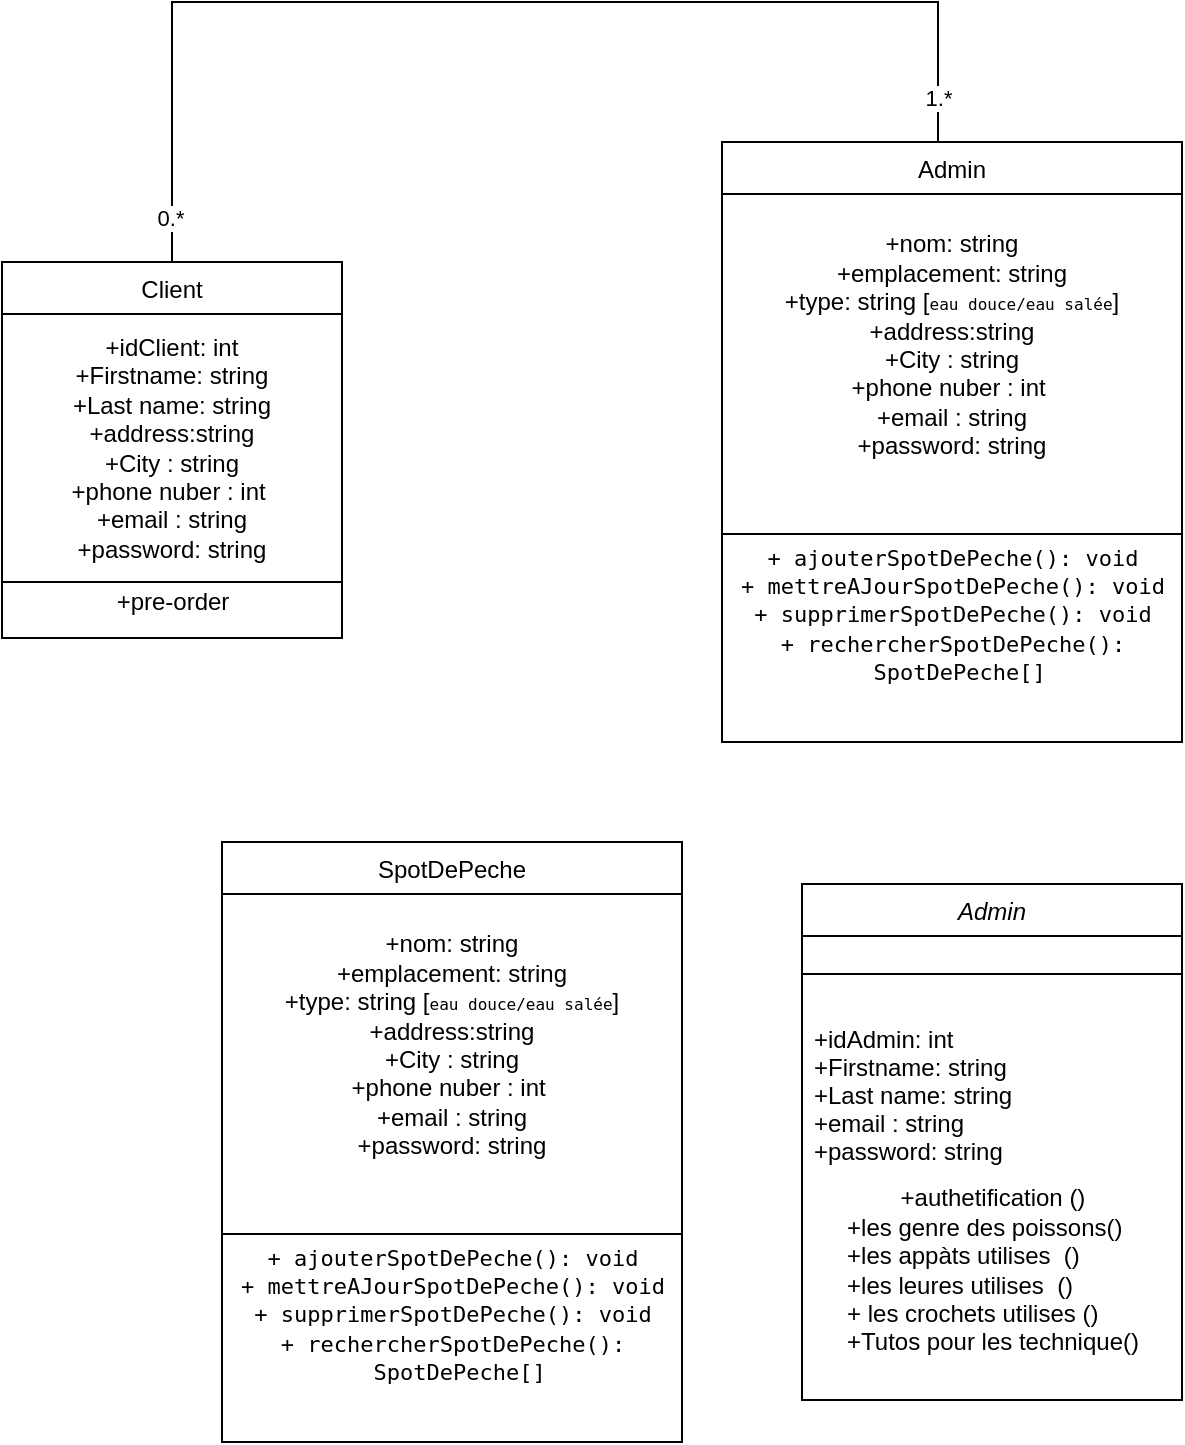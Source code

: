 <mxfile version="13.9.9" type="device"><diagram id="C5RBs43oDa-KdzZeNtuy" name="Page-1"><mxGraphModel dx="1375" dy="788" grid="1" gridSize="10" guides="1" tooltips="1" connect="1" arrows="1" fold="1" page="1" pageScale="1" pageWidth="827" pageHeight="1169" math="0" shadow="0"><root><mxCell id="WIyWlLk6GJQsqaUBKTNV-0"/><mxCell id="WIyWlLk6GJQsqaUBKTNV-1" parent="WIyWlLk6GJQsqaUBKTNV-0"/><mxCell id="zkfFHV4jXpPFQw0GAbJ--0" value="Admin" style="swimlane;fontStyle=2;align=center;verticalAlign=top;childLayout=stackLayout;horizontal=1;startSize=26;horizontalStack=0;resizeParent=1;resizeLast=0;collapsible=1;marginBottom=0;rounded=0;shadow=0;strokeWidth=1;" parent="WIyWlLk6GJQsqaUBKTNV-1" vertex="1"><mxGeometry x="510" y="641" width="190" height="258" as="geometry"><mxRectangle x="230" y="140" width="160" height="26" as="alternateBounds"/></mxGeometry></mxCell><mxCell id="zkfFHV4jXpPFQw0GAbJ--4" value="" style="line;html=1;strokeWidth=1;align=left;verticalAlign=middle;spacingTop=-1;spacingLeft=3;spacingRight=3;rotatable=0;labelPosition=right;points=[];portConstraint=eastwest;" parent="zkfFHV4jXpPFQw0GAbJ--0" vertex="1"><mxGeometry y="26" width="190" height="38" as="geometry"/></mxCell><mxCell id="zkfFHV4jXpPFQw0GAbJ--3" value="+idAdmin: int&#10;+Firstname: string&#10;+Last name: string&#10;+email : string&#10;+password: string" style="text;align=left;verticalAlign=top;spacingLeft=4;spacingRight=4;overflow=hidden;rotatable=0;points=[[0,0.5],[1,0.5]];portConstraint=eastwest;rounded=0;shadow=0;html=0;" parent="zkfFHV4jXpPFQw0GAbJ--0" vertex="1"><mxGeometry y="64" width="190" height="84" as="geometry"/></mxCell><mxCell id="1IWViLu9ThnB3EoM1K1B-3" value="+authetification ()&lt;br&gt;&lt;div style=&quot;text-align: left&quot;&gt;&lt;span&gt;+les genre des poissons()&lt;/span&gt;&lt;br&gt;&lt;/div&gt;&lt;div style=&quot;text-align: left&quot;&gt;+les appàts utilises&amp;nbsp; ()&amp;nbsp;&lt;/div&gt;&lt;div style=&quot;text-align: left&quot;&gt;+les leures utilises&amp;nbsp; ()&amp;nbsp;&lt;/div&gt;&lt;div style=&quot;text-align: left&quot;&gt;+ les crochets utilises ()&lt;/div&gt;&lt;div style=&quot;text-align: left&quot;&gt;+Tutos pour les technique()&lt;/div&gt;" style="text;html=1;align=center;verticalAlign=middle;resizable=0;points=[];autosize=1;strokeColor=none;fillColor=none;" parent="zkfFHV4jXpPFQw0GAbJ--0" vertex="1"><mxGeometry y="148" width="190" height="90" as="geometry"/></mxCell><mxCell id="zkfFHV4jXpPFQw0GAbJ--6" value="Client" style="swimlane;fontStyle=0;align=center;verticalAlign=top;childLayout=stackLayout;horizontal=1;startSize=26;horizontalStack=0;resizeParent=1;resizeLast=0;collapsible=1;marginBottom=0;rounded=0;shadow=0;strokeWidth=1;" parent="WIyWlLk6GJQsqaUBKTNV-1" vertex="1"><mxGeometry x="110" y="330" width="170" height="188" as="geometry"><mxRectangle x="130" y="380" width="160" height="26" as="alternateBounds"/></mxGeometry></mxCell><mxCell id="1IWViLu9ThnB3EoM1K1B-9" value="&lt;span style=&quot;text-align: left&quot;&gt;+idClient: int&lt;/span&gt;&lt;br style=&quot;padding: 0px ; margin: 0px ; text-align: left&quot;&gt;&lt;span style=&quot;text-align: left&quot;&gt;+Firstname: string&lt;/span&gt;&lt;br style=&quot;padding: 0px ; margin: 0px ; text-align: left&quot;&gt;&lt;span style=&quot;text-align: left&quot;&gt;+Last name: string&lt;br&gt;&lt;/span&gt;+address:string&lt;br&gt;+City : string&lt;br&gt;+phone nuber : int&amp;nbsp;&lt;br style=&quot;padding: 0px ; margin: 0px ; text-align: left&quot;&gt;&lt;span style=&quot;text-align: left&quot;&gt;+email : string&lt;/span&gt;&lt;br style=&quot;padding: 0px ; margin: 0px ; text-align: left&quot;&gt;&lt;span style=&quot;text-align: left&quot;&gt;+password: string&lt;/span&gt;" style="whiteSpace=wrap;html=1;" parent="zkfFHV4jXpPFQw0GAbJ--6" vertex="1"><mxGeometry y="26" width="170" height="134" as="geometry"/></mxCell><mxCell id="1IWViLu9ThnB3EoM1K1B-11" value="+pre-order" style="text;html=1;align=center;verticalAlign=middle;resizable=0;points=[];autosize=1;strokeColor=none;fillColor=none;" parent="zkfFHV4jXpPFQw0GAbJ--6" vertex="1"><mxGeometry y="160" width="170" height="20" as="geometry"/></mxCell><mxCell id="1IWViLu9ThnB3EoM1K1B-7" value="" style="edgeStyle=orthogonalEdgeStyle;rounded=0;orthogonalLoop=1;jettySize=auto;html=1;endArrow=none;" parent="WIyWlLk6GJQsqaUBKTNV-1" target="zkfFHV4jXpPFQw0GAbJ--6" edge="1"><mxGeometry relative="1" as="geometry"><mxPoint x="70" y="240" as="targetPoint"/><mxPoint x="578" y="270" as="sourcePoint"/><Array as="points"><mxPoint x="195" y="200"/></Array></mxGeometry></mxCell><mxCell id="1IWViLu9ThnB3EoM1K1B-12" value="0.*" style="edgeLabel;html=1;align=center;verticalAlign=middle;resizable=0;points=[];" parent="1IWViLu9ThnB3EoM1K1B-7" vertex="1" connectable="0"><mxGeometry x="0.923" y="-1" relative="1" as="geometry"><mxPoint as="offset"/></mxGeometry></mxCell><mxCell id="1IWViLu9ThnB3EoM1K1B-13" value="1.*" style="edgeLabel;html=1;align=center;verticalAlign=middle;resizable=0;points=[];" parent="1IWViLu9ThnB3EoM1K1B-7" vertex="1" connectable="0"><mxGeometry x="-0.922" relative="1" as="geometry"><mxPoint as="offset"/></mxGeometry></mxCell><mxCell id="y34GaPSCzC3dkU4nnCbh-1" value="SpotDePeche" style="swimlane;fontStyle=0;align=center;verticalAlign=top;childLayout=stackLayout;horizontal=1;startSize=26;horizontalStack=0;resizeParent=1;resizeLast=0;collapsible=1;marginBottom=0;rounded=0;shadow=0;strokeWidth=1;" vertex="1" parent="WIyWlLk6GJQsqaUBKTNV-1"><mxGeometry x="220" y="620" width="230" height="300" as="geometry"><mxRectangle x="130" y="380" width="160" height="26" as="alternateBounds"/></mxGeometry></mxCell><mxCell id="y34GaPSCzC3dkU4nnCbh-2" value="&lt;span style=&quot;text-align: left&quot;&gt;+nom: string&lt;/span&gt;&lt;br style=&quot;padding: 0px ; margin: 0px ; text-align: left&quot;&gt;&lt;span style=&quot;text-align: left&quot;&gt;+emplacement: string&lt;/span&gt;&lt;br style=&quot;padding: 0px ; margin: 0px ; text-align: left&quot;&gt;&lt;span style=&quot;text-align: left&quot;&gt;+type: string [&lt;/span&gt;&lt;span style=&quot;font-family: &amp;quot;söhne mono&amp;quot;, monaco, &amp;quot;andale mono&amp;quot;, &amp;quot;ubuntu mono&amp;quot;, monospace; text-align: left;&quot;&gt;&lt;font style=&quot;font-size: 8px&quot;&gt;eau douce/eau salée&lt;/font&gt;&lt;/span&gt;&lt;span style=&quot;text-align: left&quot;&gt;]&lt;br&gt;&lt;/span&gt;+address:string&lt;br&gt;+City : string&lt;br&gt;+phone nuber : int&amp;nbsp;&lt;br style=&quot;padding: 0px ; margin: 0px ; text-align: left&quot;&gt;&lt;span style=&quot;text-align: left&quot;&gt;+email : string&lt;/span&gt;&lt;br style=&quot;padding: 0px ; margin: 0px ; text-align: left&quot;&gt;&lt;span style=&quot;text-align: left&quot;&gt;+password: string&lt;br&gt;&lt;/span&gt;&lt;span style=&quot;color: rgb(55, 65, 81); font-size: 16px; text-align: left;&quot;&gt;&lt;br&gt;&lt;/span&gt;" style="whiteSpace=wrap;html=1;direction=south;labelBackgroundColor=none;" vertex="1" parent="y34GaPSCzC3dkU4nnCbh-1"><mxGeometry y="26" width="230" height="170" as="geometry"/></mxCell><mxCell id="y34GaPSCzC3dkU4nnCbh-8" value="&lt;font style=&quot;font-size: 11px;&quot; color=&quot;#000000&quot;&gt;&lt;span class=&quot;hljs-addition&quot; style=&quot;border: 0px solid rgb(217 , 217 , 227) ; box-sizing: border-box ; font-family: &amp;quot;söhne mono&amp;quot; , &amp;quot;monaco&amp;quot; , &amp;quot;andale mono&amp;quot; , &amp;quot;ubuntu mono&amp;quot; , monospace ; text-align: left&quot;&gt;+ ajouterSpotDePeche(): void&lt;br&gt;&lt;/span&gt;&lt;span class=&quot;hljs-addition&quot; style=&quot;border: 0px solid rgb(217 , 217 , 227) ; box-sizing: border-box ; font-family: &amp;quot;söhne mono&amp;quot; , &amp;quot;monaco&amp;quot; , &amp;quot;andale mono&amp;quot; , &amp;quot;ubuntu mono&amp;quot; , monospace ; text-align: left&quot;&gt;+ mettreAJourSpotDePeche(): void&lt;br&gt;&lt;/span&gt;&lt;span class=&quot;hljs-addition&quot; style=&quot;border: 0px solid rgb(217 , 217 , 227) ; box-sizing: border-box ; font-family: &amp;quot;söhne mono&amp;quot; , &amp;quot;monaco&amp;quot; , &amp;quot;andale mono&amp;quot; , &amp;quot;ubuntu mono&amp;quot; , monospace ; text-align: left&quot;&gt;+ supprimerSpotDePeche(): void&lt;/span&gt;&lt;span style=&quot;font-family: &amp;quot;söhne mono&amp;quot; , &amp;quot;monaco&amp;quot; , &amp;quot;andale mono&amp;quot; , &amp;quot;ubuntu mono&amp;quot; , monospace ; text-align: left&quot;&gt;&lt;br&gt;&lt;/span&gt;&lt;span class=&quot;hljs-addition&quot; style=&quot;border: 0px solid rgb(217 , 217 , 227) ; box-sizing: border-box ; font-family: &amp;quot;söhne mono&amp;quot; , &amp;quot;monaco&amp;quot; , &amp;quot;andale mono&amp;quot; , &amp;quot;ubuntu mono&amp;quot; , monospace ; text-align: left&quot;&gt;+ rechercherSpotDePeche():&lt;br&gt;&amp;nbsp;SpotDePeche[]&lt;/span&gt;&lt;/font&gt;" style="text;html=1;align=center;verticalAlign=middle;resizable=0;points=[];autosize=1;fontColor=#FFFFFF;labelBackgroundColor=none;" vertex="1" parent="y34GaPSCzC3dkU4nnCbh-1"><mxGeometry y="196" width="230" height="80" as="geometry"/></mxCell><mxCell id="y34GaPSCzC3dkU4nnCbh-10" value="Admin" style="swimlane;fontStyle=0;align=center;verticalAlign=top;childLayout=stackLayout;horizontal=1;startSize=26;horizontalStack=0;resizeParent=1;resizeLast=0;collapsible=1;marginBottom=0;rounded=0;shadow=0;strokeWidth=1;" vertex="1" parent="WIyWlLk6GJQsqaUBKTNV-1"><mxGeometry x="470" y="270" width="230" height="300" as="geometry"><mxRectangle x="130" y="380" width="160" height="26" as="alternateBounds"/></mxGeometry></mxCell><mxCell id="y34GaPSCzC3dkU4nnCbh-11" value="&lt;span style=&quot;text-align: left&quot;&gt;+nom: string&lt;/span&gt;&lt;br style=&quot;padding: 0px ; margin: 0px ; text-align: left&quot;&gt;&lt;span style=&quot;text-align: left&quot;&gt;+emplacement: string&lt;/span&gt;&lt;br style=&quot;padding: 0px ; margin: 0px ; text-align: left&quot;&gt;&lt;span style=&quot;text-align: left&quot;&gt;+type: string [&lt;/span&gt;&lt;span style=&quot;font-family: &amp;quot;söhne mono&amp;quot;, monaco, &amp;quot;andale mono&amp;quot;, &amp;quot;ubuntu mono&amp;quot;, monospace; text-align: left;&quot;&gt;&lt;font style=&quot;font-size: 8px&quot;&gt;eau douce/eau salée&lt;/font&gt;&lt;/span&gt;&lt;span style=&quot;text-align: left&quot;&gt;]&lt;br&gt;&lt;/span&gt;+address:string&lt;br&gt;+City : string&lt;br&gt;+phone nuber : int&amp;nbsp;&lt;br style=&quot;padding: 0px ; margin: 0px ; text-align: left&quot;&gt;&lt;span style=&quot;text-align: left&quot;&gt;+email : string&lt;/span&gt;&lt;br style=&quot;padding: 0px ; margin: 0px ; text-align: left&quot;&gt;&lt;span style=&quot;text-align: left&quot;&gt;+password: string&lt;br&gt;&lt;/span&gt;&lt;span style=&quot;color: rgb(55, 65, 81); font-size: 16px; text-align: left;&quot;&gt;&lt;br&gt;&lt;/span&gt;" style="whiteSpace=wrap;html=1;direction=south;labelBackgroundColor=none;" vertex="1" parent="y34GaPSCzC3dkU4nnCbh-10"><mxGeometry y="26" width="230" height="170" as="geometry"/></mxCell><mxCell id="y34GaPSCzC3dkU4nnCbh-12" value="&lt;font style=&quot;font-size: 11px;&quot; color=&quot;#000000&quot;&gt;&lt;span class=&quot;hljs-addition&quot; style=&quot;border: 0px solid rgb(217 , 217 , 227) ; box-sizing: border-box ; font-family: &amp;quot;söhne mono&amp;quot; , &amp;quot;monaco&amp;quot; , &amp;quot;andale mono&amp;quot; , &amp;quot;ubuntu mono&amp;quot; , monospace ; text-align: left&quot;&gt;+ ajouterSpotDePeche(): void&lt;br&gt;&lt;/span&gt;&lt;span class=&quot;hljs-addition&quot; style=&quot;border: 0px solid rgb(217 , 217 , 227) ; box-sizing: border-box ; font-family: &amp;quot;söhne mono&amp;quot; , &amp;quot;monaco&amp;quot; , &amp;quot;andale mono&amp;quot; , &amp;quot;ubuntu mono&amp;quot; , monospace ; text-align: left&quot;&gt;+ mettreAJourSpotDePeche(): void&lt;br&gt;&lt;/span&gt;&lt;span class=&quot;hljs-addition&quot; style=&quot;border: 0px solid rgb(217 , 217 , 227) ; box-sizing: border-box ; font-family: &amp;quot;söhne mono&amp;quot; , &amp;quot;monaco&amp;quot; , &amp;quot;andale mono&amp;quot; , &amp;quot;ubuntu mono&amp;quot; , monospace ; text-align: left&quot;&gt;+ supprimerSpotDePeche(): void&lt;/span&gt;&lt;span style=&quot;font-family: &amp;quot;söhne mono&amp;quot; , &amp;quot;monaco&amp;quot; , &amp;quot;andale mono&amp;quot; , &amp;quot;ubuntu mono&amp;quot; , monospace ; text-align: left&quot;&gt;&lt;br&gt;&lt;/span&gt;&lt;span class=&quot;hljs-addition&quot; style=&quot;border: 0px solid rgb(217 , 217 , 227) ; box-sizing: border-box ; font-family: &amp;quot;söhne mono&amp;quot; , &amp;quot;monaco&amp;quot; , &amp;quot;andale mono&amp;quot; , &amp;quot;ubuntu mono&amp;quot; , monospace ; text-align: left&quot;&gt;+ rechercherSpotDePeche():&lt;br&gt;&amp;nbsp;SpotDePeche[]&lt;/span&gt;&lt;/font&gt;" style="text;html=1;align=center;verticalAlign=middle;resizable=0;points=[];autosize=1;fontColor=#FFFFFF;labelBackgroundColor=none;" vertex="1" parent="y34GaPSCzC3dkU4nnCbh-10"><mxGeometry y="196" width="230" height="80" as="geometry"/></mxCell></root></mxGraphModel></diagram></mxfile>
